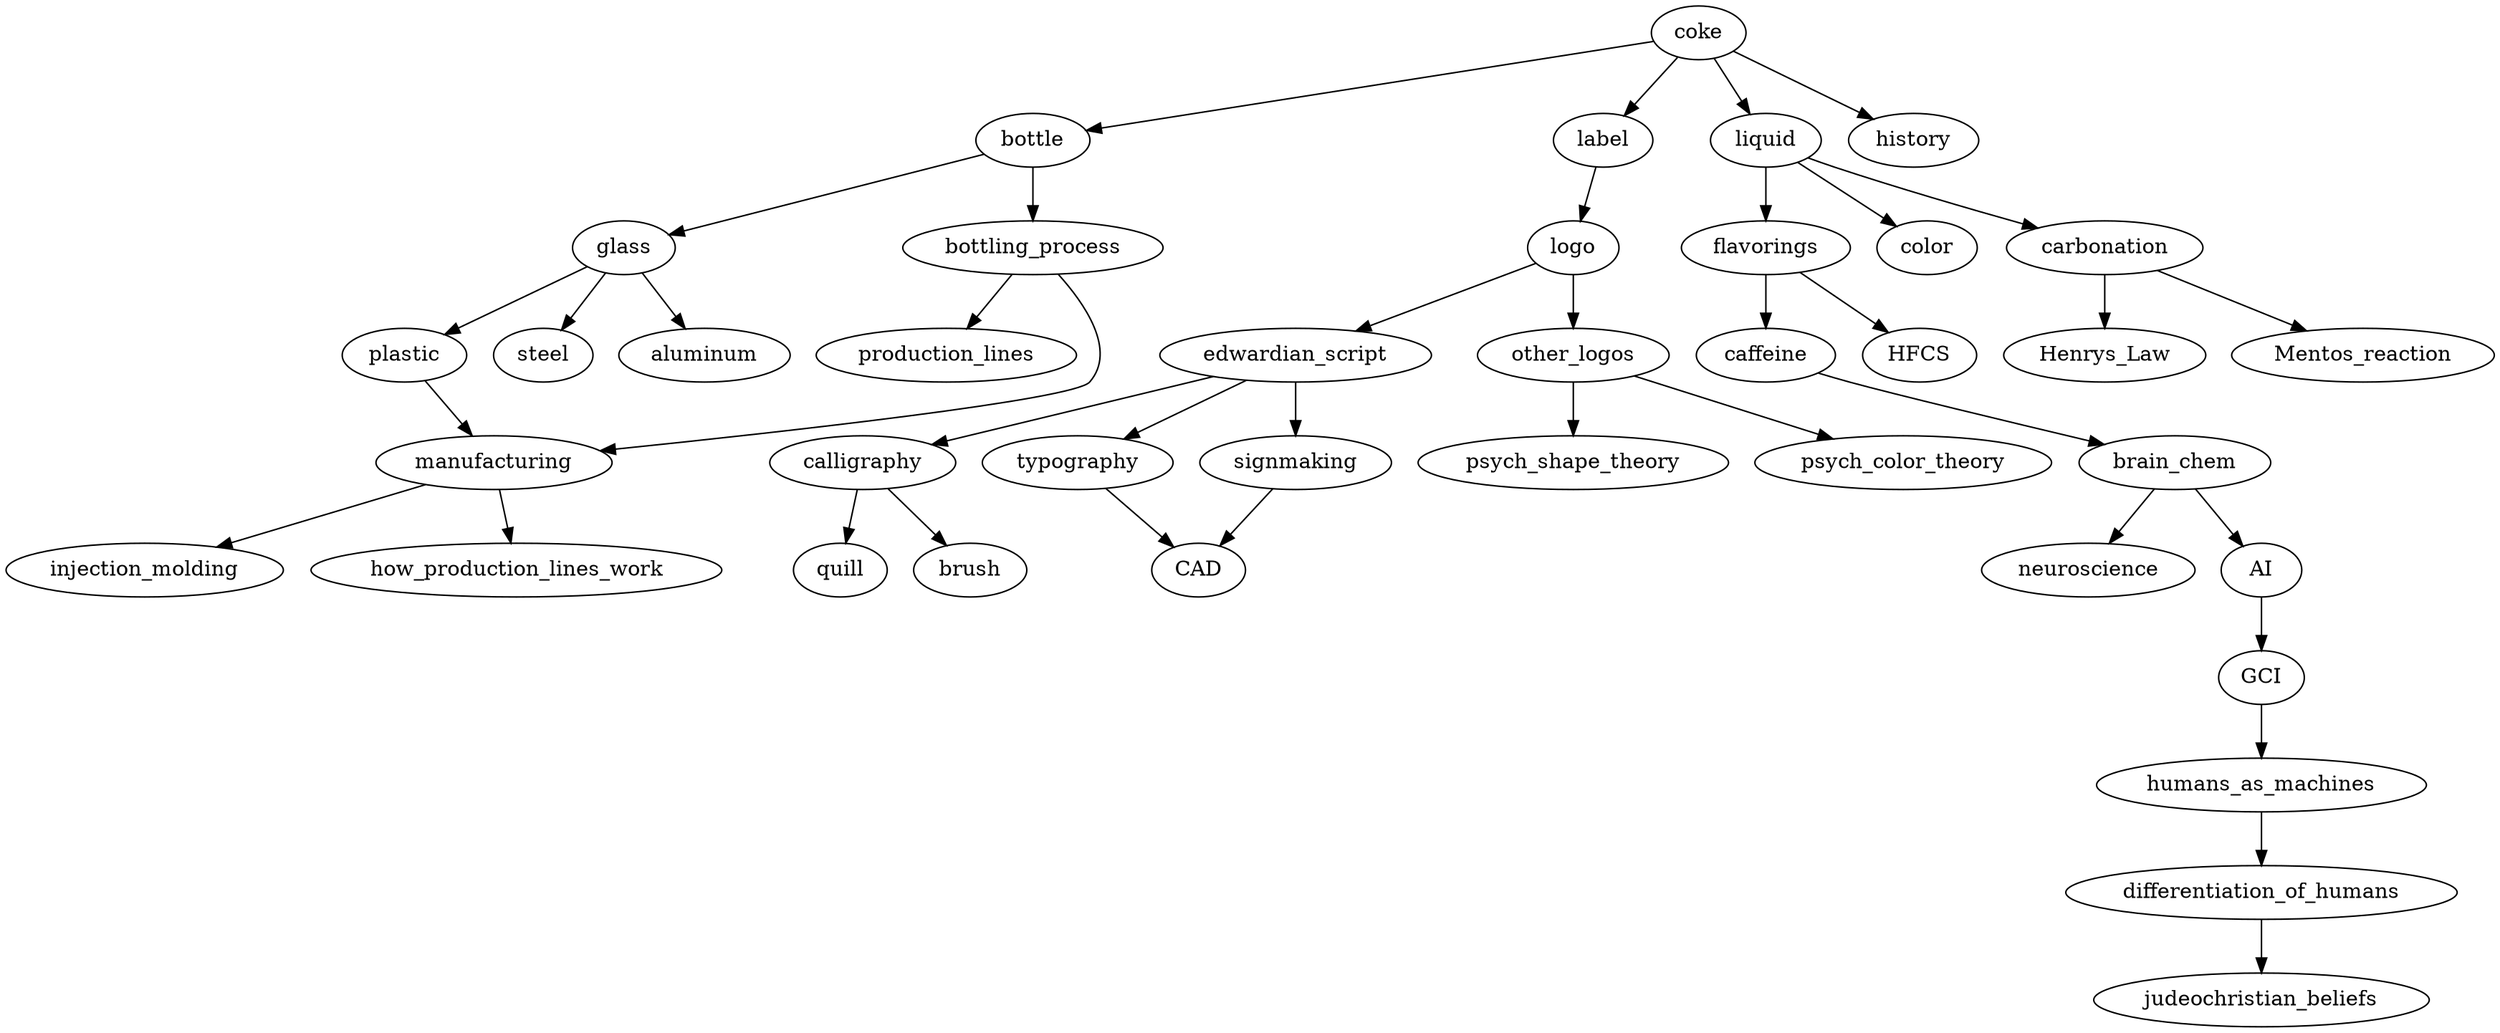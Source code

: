 digraph coke {
    coke -> bottle
    coke -> label
    coke -> liquid
    coke -> history

    bottle -> glass
    bottle -> bottling_process

    bottling_process -> production_lines
    bottling_process -> manufacturing

    glass -> plastic
    glass -> steel
    glass -> aluminum

    plastic -> manufacturing -> injection_molding

    manufacturing -> how_production_lines_work

    label -> logo

    logo -> edwardian_script
    logo -> other_logos

    edwardian_script -> calligraphy
    edwardian_script -> typography
    edwardian_script -> signmaking

    signmaking -> CAD

    typography -> CAD

    calligraphy -> quill
    calligraphy -> brush

    other_logos -> psych_shape_theory
    other_logos -> psych_color_theory

    liquid -> flavorings
    liquid -> color
    liquid -> carbonation

    carbonation -> Henrys_Law
    carbonation -> Mentos_reaction

    flavorings -> caffeine
    flavorings -> HFCS

    caffeine -> brain_chem

    brain_chem -> neuroscience
    brain_chem -> AI

    AI -> GCI

    GCI -> humans_as_machines

    humans_as_machines -> differentiation_of_humans

    differentiation_of_humans -> judeochristian_beliefs
}

